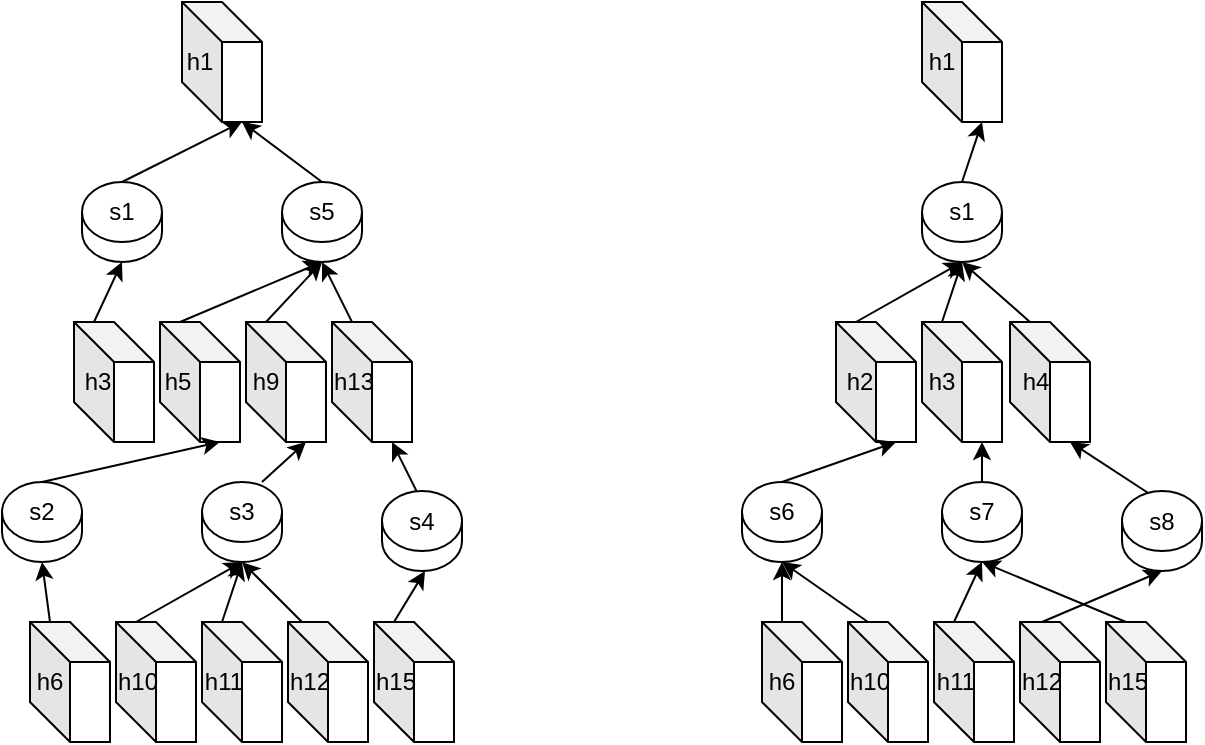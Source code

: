<mxfile version="15.3.8" type="github">
  <diagram id="L08escGr5f01V_NW2MQc" name="第 1 页">
    <mxGraphModel dx="1662" dy="762" grid="1" gridSize="10" guides="1" tooltips="1" connect="1" arrows="1" fold="1" page="1" pageScale="1" pageWidth="827" pageHeight="1169" math="0" shadow="0">
      <root>
        <mxCell id="0" />
        <mxCell id="1" parent="0" />
        <mxCell id="nwQN5Aa6cSu29XIbnHUv-91" value="" style="endArrow=classic;html=1;entryX=0;entryY=0;entryDx=30;entryDy=60;entryPerimeter=0;exitX=0.5;exitY=0;exitDx=0;exitDy=0;" edge="1" parent="1" source="nwQN5Aa6cSu29XIbnHUv-55" target="nwQN5Aa6cSu29XIbnHUv-23">
          <mxGeometry width="50" height="50" relative="1" as="geometry">
            <mxPoint x="710" y="580" as="sourcePoint" />
            <mxPoint x="690" y="460" as="targetPoint" />
          </mxGeometry>
        </mxCell>
        <mxCell id="nwQN5Aa6cSu29XIbnHUv-78" value="" style="endArrow=classic;html=1;entryX=0;entryY=0;entryDx=30;entryDy=60;entryPerimeter=0;exitX=0.5;exitY=0;exitDx=0;exitDy=0;" edge="1" parent="1" source="nwQN5Aa6cSu29XIbnHUv-52" target="nwQN5Aa6cSu29XIbnHUv-7">
          <mxGeometry width="50" height="50" relative="1" as="geometry">
            <mxPoint x="350" y="580" as="sourcePoint" />
            <mxPoint x="249" y="570" as="targetPoint" />
          </mxGeometry>
        </mxCell>
        <mxCell id="nwQN5Aa6cSu29XIbnHUv-1" value="" style="shape=cube;whiteSpace=wrap;html=1;boundedLbl=1;backgroundOutline=1;darkOpacity=0.05;darkOpacity2=0.1;" vertex="1" parent="1">
          <mxGeometry x="230" y="340" width="40" height="60" as="geometry" />
        </mxCell>
        <mxCell id="nwQN5Aa6cSu29XIbnHUv-2" value="" style="shape=cylinder3;whiteSpace=wrap;html=1;boundedLbl=1;backgroundOutline=1;size=15;" vertex="1" parent="1">
          <mxGeometry x="140" y="580" width="40" height="40" as="geometry" />
        </mxCell>
        <mxCell id="nwQN5Aa6cSu29XIbnHUv-4" value="" style="shape=cube;whiteSpace=wrap;html=1;boundedLbl=1;backgroundOutline=1;darkOpacity=0.05;darkOpacity2=0.1;" vertex="1" parent="1">
          <mxGeometry x="176" y="500" width="40" height="60" as="geometry" />
        </mxCell>
        <mxCell id="nwQN5Aa6cSu29XIbnHUv-5" value="" style="shape=cube;whiteSpace=wrap;html=1;boundedLbl=1;backgroundOutline=1;darkOpacity=0.05;darkOpacity2=0.1;" vertex="1" parent="1">
          <mxGeometry x="219" y="500" width="40" height="60" as="geometry" />
        </mxCell>
        <mxCell id="nwQN5Aa6cSu29XIbnHUv-6" value="" style="shape=cube;whiteSpace=wrap;html=1;boundedLbl=1;backgroundOutline=1;darkOpacity=0.05;darkOpacity2=0.1;" vertex="1" parent="1">
          <mxGeometry x="262" y="500" width="40" height="60" as="geometry" />
        </mxCell>
        <mxCell id="nwQN5Aa6cSu29XIbnHUv-7" value="" style="shape=cube;whiteSpace=wrap;html=1;boundedLbl=1;backgroundOutline=1;darkOpacity=0.05;darkOpacity2=0.1;" vertex="1" parent="1">
          <mxGeometry x="305" y="500" width="40" height="60" as="geometry" />
        </mxCell>
        <mxCell id="nwQN5Aa6cSu29XIbnHUv-9" value="" style="shape=cube;whiteSpace=wrap;html=1;boundedLbl=1;backgroundOutline=1;darkOpacity=0.05;darkOpacity2=0.1;" vertex="1" parent="1">
          <mxGeometry x="154" y="650" width="40" height="60" as="geometry" />
        </mxCell>
        <mxCell id="nwQN5Aa6cSu29XIbnHUv-10" value="" style="shape=cube;whiteSpace=wrap;html=1;boundedLbl=1;backgroundOutline=1;darkOpacity=0.05;darkOpacity2=0.1;" vertex="1" parent="1">
          <mxGeometry x="197" y="650" width="40" height="60" as="geometry" />
        </mxCell>
        <mxCell id="nwQN5Aa6cSu29XIbnHUv-11" value="" style="shape=cube;whiteSpace=wrap;html=1;boundedLbl=1;backgroundOutline=1;darkOpacity=0.05;darkOpacity2=0.1;" vertex="1" parent="1">
          <mxGeometry x="240" y="650" width="40" height="60" as="geometry" />
        </mxCell>
        <mxCell id="nwQN5Aa6cSu29XIbnHUv-12" value="" style="shape=cube;whiteSpace=wrap;html=1;boundedLbl=1;backgroundOutline=1;darkOpacity=0.05;darkOpacity2=0.1;" vertex="1" parent="1">
          <mxGeometry x="283" y="650" width="40" height="60" as="geometry" />
        </mxCell>
        <mxCell id="nwQN5Aa6cSu29XIbnHUv-13" value="" style="shape=cube;whiteSpace=wrap;html=1;boundedLbl=1;backgroundOutline=1;darkOpacity=0.05;darkOpacity2=0.1;" vertex="1" parent="1">
          <mxGeometry x="326" y="650" width="40" height="60" as="geometry" />
        </mxCell>
        <mxCell id="nwQN5Aa6cSu29XIbnHUv-15" value="" style="shape=cylinder3;whiteSpace=wrap;html=1;boundedLbl=1;backgroundOutline=1;size=15;" vertex="1" parent="1">
          <mxGeometry x="240" y="580" width="40" height="40" as="geometry" />
        </mxCell>
        <mxCell id="nwQN5Aa6cSu29XIbnHUv-16" value="" style="shape=cylinder3;whiteSpace=wrap;html=1;boundedLbl=1;backgroundOutline=1;size=15;" vertex="1" parent="1">
          <mxGeometry x="330" y="584.5" width="40" height="40" as="geometry" />
        </mxCell>
        <mxCell id="nwQN5Aa6cSu29XIbnHUv-17" value="" style="shape=cylinder3;whiteSpace=wrap;html=1;boundedLbl=1;backgroundOutline=1;size=15;" vertex="1" parent="1">
          <mxGeometry x="180" y="430" width="40" height="40" as="geometry" />
        </mxCell>
        <mxCell id="nwQN5Aa6cSu29XIbnHUv-18" value="" style="shape=cylinder3;whiteSpace=wrap;html=1;boundedLbl=1;backgroundOutline=1;size=15;" vertex="1" parent="1">
          <mxGeometry x="280" y="430" width="40" height="40" as="geometry" />
        </mxCell>
        <mxCell id="nwQN5Aa6cSu29XIbnHUv-19" value="" style="shape=cube;whiteSpace=wrap;html=1;boundedLbl=1;backgroundOutline=1;darkOpacity=0.05;darkOpacity2=0.1;" vertex="1" parent="1">
          <mxGeometry x="600" y="340" width="40" height="60" as="geometry" />
        </mxCell>
        <mxCell id="nwQN5Aa6cSu29XIbnHUv-20" value="" style="shape=cylinder3;whiteSpace=wrap;html=1;boundedLbl=1;backgroundOutline=1;size=15;" vertex="1" parent="1">
          <mxGeometry x="510" y="580" width="40" height="40" as="geometry" />
        </mxCell>
        <mxCell id="nwQN5Aa6cSu29XIbnHUv-21" value="" style="shape=cube;whiteSpace=wrap;html=1;boundedLbl=1;backgroundOutline=1;darkOpacity=0.05;darkOpacity2=0.1;" vertex="1" parent="1">
          <mxGeometry x="557" y="500" width="40" height="60" as="geometry" />
        </mxCell>
        <mxCell id="nwQN5Aa6cSu29XIbnHUv-22" value="" style="shape=cube;whiteSpace=wrap;html=1;boundedLbl=1;backgroundOutline=1;darkOpacity=0.05;darkOpacity2=0.1;" vertex="1" parent="1">
          <mxGeometry x="600" y="500" width="40" height="60" as="geometry" />
        </mxCell>
        <mxCell id="nwQN5Aa6cSu29XIbnHUv-23" value="" style="shape=cube;whiteSpace=wrap;html=1;boundedLbl=1;backgroundOutline=1;darkOpacity=0.05;darkOpacity2=0.1;" vertex="1" parent="1">
          <mxGeometry x="644" y="500" width="40" height="60" as="geometry" />
        </mxCell>
        <mxCell id="nwQN5Aa6cSu29XIbnHUv-30" value="" style="shape=cylinder3;whiteSpace=wrap;html=1;boundedLbl=1;backgroundOutline=1;size=15;" vertex="1" parent="1">
          <mxGeometry x="610" y="580" width="40" height="40" as="geometry" />
        </mxCell>
        <mxCell id="nwQN5Aa6cSu29XIbnHUv-31" value="" style="shape=cylinder3;whiteSpace=wrap;html=1;boundedLbl=1;backgroundOutline=1;size=15;" vertex="1" parent="1">
          <mxGeometry x="700" y="584.5" width="40" height="40" as="geometry" />
        </mxCell>
        <mxCell id="nwQN5Aa6cSu29XIbnHUv-32" value="" style="shape=cylinder3;whiteSpace=wrap;html=1;boundedLbl=1;backgroundOutline=1;size=15;" vertex="1" parent="1">
          <mxGeometry x="600" y="430" width="40" height="40" as="geometry" />
        </mxCell>
        <mxCell id="nwQN5Aa6cSu29XIbnHUv-35" value="h6" style="text;html=1;strokeColor=none;fillColor=none;align=center;verticalAlign=middle;whiteSpace=wrap;rounded=0;" vertex="1" parent="1">
          <mxGeometry x="144" y="670" width="40" height="20" as="geometry" />
        </mxCell>
        <mxCell id="nwQN5Aa6cSu29XIbnHUv-36" value="h10" style="text;html=1;strokeColor=none;fillColor=none;align=center;verticalAlign=middle;whiteSpace=wrap;rounded=0;" vertex="1" parent="1">
          <mxGeometry x="188" y="670" width="40" height="20" as="geometry" />
        </mxCell>
        <mxCell id="nwQN5Aa6cSu29XIbnHUv-37" value="h11" style="text;html=1;strokeColor=none;fillColor=none;align=center;verticalAlign=middle;whiteSpace=wrap;rounded=0;" vertex="1" parent="1">
          <mxGeometry x="231" y="670" width="40" height="20" as="geometry" />
        </mxCell>
        <mxCell id="nwQN5Aa6cSu29XIbnHUv-38" value="h12" style="text;html=1;strokeColor=none;fillColor=none;align=center;verticalAlign=middle;whiteSpace=wrap;rounded=0;" vertex="1" parent="1">
          <mxGeometry x="274" y="670" width="40" height="20" as="geometry" />
        </mxCell>
        <mxCell id="nwQN5Aa6cSu29XIbnHUv-39" value="h15" style="text;html=1;strokeColor=none;fillColor=none;align=center;verticalAlign=middle;whiteSpace=wrap;rounded=0;" vertex="1" parent="1">
          <mxGeometry x="317" y="670" width="40" height="20" as="geometry" />
        </mxCell>
        <mxCell id="nwQN5Aa6cSu29XIbnHUv-40" value="" style="shape=cube;whiteSpace=wrap;html=1;boundedLbl=1;backgroundOutline=1;darkOpacity=0.05;darkOpacity2=0.1;" vertex="1" parent="1">
          <mxGeometry x="520" y="650" width="40" height="60" as="geometry" />
        </mxCell>
        <mxCell id="nwQN5Aa6cSu29XIbnHUv-41" value="" style="shape=cube;whiteSpace=wrap;html=1;boundedLbl=1;backgroundOutline=1;darkOpacity=0.05;darkOpacity2=0.1;" vertex="1" parent="1">
          <mxGeometry x="563" y="650" width="40" height="60" as="geometry" />
        </mxCell>
        <mxCell id="nwQN5Aa6cSu29XIbnHUv-42" value="" style="shape=cube;whiteSpace=wrap;html=1;boundedLbl=1;backgroundOutline=1;darkOpacity=0.05;darkOpacity2=0.1;" vertex="1" parent="1">
          <mxGeometry x="606" y="650" width="40" height="60" as="geometry" />
        </mxCell>
        <mxCell id="nwQN5Aa6cSu29XIbnHUv-43" value="" style="shape=cube;whiteSpace=wrap;html=1;boundedLbl=1;backgroundOutline=1;darkOpacity=0.05;darkOpacity2=0.1;" vertex="1" parent="1">
          <mxGeometry x="649" y="650" width="40" height="60" as="geometry" />
        </mxCell>
        <mxCell id="nwQN5Aa6cSu29XIbnHUv-44" value="" style="shape=cube;whiteSpace=wrap;html=1;boundedLbl=1;backgroundOutline=1;darkOpacity=0.05;darkOpacity2=0.1;" vertex="1" parent="1">
          <mxGeometry x="692" y="650" width="40" height="60" as="geometry" />
        </mxCell>
        <mxCell id="nwQN5Aa6cSu29XIbnHUv-45" value="h6" style="text;html=1;strokeColor=none;fillColor=none;align=center;verticalAlign=middle;whiteSpace=wrap;rounded=0;" vertex="1" parent="1">
          <mxGeometry x="510" y="670" width="40" height="20" as="geometry" />
        </mxCell>
        <mxCell id="nwQN5Aa6cSu29XIbnHUv-46" value="h10" style="text;html=1;strokeColor=none;fillColor=none;align=center;verticalAlign=middle;whiteSpace=wrap;rounded=0;" vertex="1" parent="1">
          <mxGeometry x="554" y="670" width="40" height="20" as="geometry" />
        </mxCell>
        <mxCell id="nwQN5Aa6cSu29XIbnHUv-47" value="h11" style="text;html=1;strokeColor=none;fillColor=none;align=center;verticalAlign=middle;whiteSpace=wrap;rounded=0;" vertex="1" parent="1">
          <mxGeometry x="597" y="670" width="40" height="20" as="geometry" />
        </mxCell>
        <mxCell id="nwQN5Aa6cSu29XIbnHUv-48" value="h12" style="text;html=1;strokeColor=none;fillColor=none;align=center;verticalAlign=middle;whiteSpace=wrap;rounded=0;" vertex="1" parent="1">
          <mxGeometry x="640" y="670" width="40" height="20" as="geometry" />
        </mxCell>
        <mxCell id="nwQN5Aa6cSu29XIbnHUv-49" value="h15" style="text;html=1;strokeColor=none;fillColor=none;align=center;verticalAlign=middle;whiteSpace=wrap;rounded=0;" vertex="1" parent="1">
          <mxGeometry x="683" y="670" width="40" height="20" as="geometry" />
        </mxCell>
        <mxCell id="nwQN5Aa6cSu29XIbnHUv-50" value="s2" style="text;html=1;strokeColor=none;fillColor=none;align=center;verticalAlign=middle;whiteSpace=wrap;rounded=0;" vertex="1" parent="1">
          <mxGeometry x="140" y="585" width="40" height="20" as="geometry" />
        </mxCell>
        <mxCell id="nwQN5Aa6cSu29XIbnHUv-51" value="s3" style="text;html=1;strokeColor=none;fillColor=none;align=center;verticalAlign=middle;whiteSpace=wrap;rounded=0;" vertex="1" parent="1">
          <mxGeometry x="240" y="585" width="40" height="20" as="geometry" />
        </mxCell>
        <mxCell id="nwQN5Aa6cSu29XIbnHUv-52" value="s4" style="text;html=1;strokeColor=none;fillColor=none;align=center;verticalAlign=middle;whiteSpace=wrap;rounded=0;" vertex="1" parent="1">
          <mxGeometry x="330" y="590" width="40" height="20" as="geometry" />
        </mxCell>
        <mxCell id="nwQN5Aa6cSu29XIbnHUv-53" value="s6" style="text;html=1;strokeColor=none;fillColor=none;align=center;verticalAlign=middle;whiteSpace=wrap;rounded=0;" vertex="1" parent="1">
          <mxGeometry x="510" y="585" width="40" height="20" as="geometry" />
        </mxCell>
        <mxCell id="nwQN5Aa6cSu29XIbnHUv-54" value="s7" style="text;html=1;strokeColor=none;fillColor=none;align=center;verticalAlign=middle;whiteSpace=wrap;rounded=0;" vertex="1" parent="1">
          <mxGeometry x="610" y="585" width="40" height="20" as="geometry" />
        </mxCell>
        <mxCell id="nwQN5Aa6cSu29XIbnHUv-55" value="s8" style="text;html=1;strokeColor=none;fillColor=none;align=center;verticalAlign=middle;whiteSpace=wrap;rounded=0;" vertex="1" parent="1">
          <mxGeometry x="700" y="590" width="40" height="20" as="geometry" />
        </mxCell>
        <mxCell id="nwQN5Aa6cSu29XIbnHUv-56" value="s1" style="text;html=1;strokeColor=none;fillColor=none;align=center;verticalAlign=middle;whiteSpace=wrap;rounded=0;" vertex="1" parent="1">
          <mxGeometry x="600" y="435" width="40" height="20" as="geometry" />
        </mxCell>
        <mxCell id="nwQN5Aa6cSu29XIbnHUv-57" value="s1" style="text;html=1;strokeColor=none;fillColor=none;align=center;verticalAlign=middle;whiteSpace=wrap;rounded=0;" vertex="1" parent="1">
          <mxGeometry x="180" y="435" width="40" height="20" as="geometry" />
        </mxCell>
        <mxCell id="nwQN5Aa6cSu29XIbnHUv-58" value="s5" style="text;html=1;strokeColor=none;fillColor=none;align=center;verticalAlign=middle;whiteSpace=wrap;rounded=0;" vertex="1" parent="1">
          <mxGeometry x="280" y="435" width="40" height="20" as="geometry" />
        </mxCell>
        <mxCell id="nwQN5Aa6cSu29XIbnHUv-59" value="h1" style="text;html=1;strokeColor=none;fillColor=none;align=center;verticalAlign=middle;whiteSpace=wrap;rounded=0;" vertex="1" parent="1">
          <mxGeometry x="219" y="360" width="40" height="20" as="geometry" />
        </mxCell>
        <mxCell id="nwQN5Aa6cSu29XIbnHUv-61" value="h1" style="text;html=1;strokeColor=none;fillColor=none;align=center;verticalAlign=middle;whiteSpace=wrap;rounded=0;" vertex="1" parent="1">
          <mxGeometry x="590" y="360" width="40" height="20" as="geometry" />
        </mxCell>
        <mxCell id="nwQN5Aa6cSu29XIbnHUv-62" value="h3" style="text;html=1;strokeColor=none;fillColor=none;align=center;verticalAlign=middle;whiteSpace=wrap;rounded=0;" vertex="1" parent="1">
          <mxGeometry x="168" y="520" width="40" height="20" as="geometry" />
        </mxCell>
        <mxCell id="nwQN5Aa6cSu29XIbnHUv-63" value="h5" style="text;html=1;strokeColor=none;fillColor=none;align=center;verticalAlign=middle;whiteSpace=wrap;rounded=0;" vertex="1" parent="1">
          <mxGeometry x="208" y="520" width="40" height="20" as="geometry" />
        </mxCell>
        <mxCell id="nwQN5Aa6cSu29XIbnHUv-64" value="h9" style="text;html=1;strokeColor=none;fillColor=none;align=center;verticalAlign=middle;whiteSpace=wrap;rounded=0;" vertex="1" parent="1">
          <mxGeometry x="252" y="520" width="40" height="20" as="geometry" />
        </mxCell>
        <mxCell id="nwQN5Aa6cSu29XIbnHUv-65" value="h13" style="text;html=1;strokeColor=none;fillColor=none;align=center;verticalAlign=middle;whiteSpace=wrap;rounded=0;" vertex="1" parent="1">
          <mxGeometry x="296" y="520" width="40" height="20" as="geometry" />
        </mxCell>
        <mxCell id="nwQN5Aa6cSu29XIbnHUv-66" value="h3" style="text;html=1;strokeColor=none;fillColor=none;align=center;verticalAlign=middle;whiteSpace=wrap;rounded=0;" vertex="1" parent="1">
          <mxGeometry x="590" y="520" width="40" height="20" as="geometry" />
        </mxCell>
        <mxCell id="nwQN5Aa6cSu29XIbnHUv-67" value="h2" style="text;html=1;strokeColor=none;fillColor=none;align=center;verticalAlign=middle;whiteSpace=wrap;rounded=0;" vertex="1" parent="1">
          <mxGeometry x="549" y="520" width="40" height="20" as="geometry" />
        </mxCell>
        <mxCell id="nwQN5Aa6cSu29XIbnHUv-68" value="h4" style="text;html=1;strokeColor=none;fillColor=none;align=center;verticalAlign=middle;whiteSpace=wrap;rounded=0;" vertex="1" parent="1">
          <mxGeometry x="637" y="520" width="40" height="20" as="geometry" />
        </mxCell>
        <mxCell id="nwQN5Aa6cSu29XIbnHUv-69" value="" style="endArrow=classic;html=1;exitX=0;exitY=0;exitDx=10;exitDy=0;exitPerimeter=0;entryX=0.5;entryY=1;entryDx=0;entryDy=0;entryPerimeter=0;" edge="1" parent="1" source="nwQN5Aa6cSu29XIbnHUv-9" target="nwQN5Aa6cSu29XIbnHUv-2">
          <mxGeometry width="50" height="50" relative="1" as="geometry">
            <mxPoint x="390" y="620" as="sourcePoint" />
            <mxPoint x="440" y="570" as="targetPoint" />
          </mxGeometry>
        </mxCell>
        <mxCell id="nwQN5Aa6cSu29XIbnHUv-70" value="" style="endArrow=classic;html=1;exitX=0;exitY=0;exitDx=10;exitDy=0;exitPerimeter=0;entryX=0.5;entryY=1;entryDx=0;entryDy=0;entryPerimeter=0;" edge="1" parent="1" source="nwQN5Aa6cSu29XIbnHUv-10" target="nwQN5Aa6cSu29XIbnHUv-15">
          <mxGeometry width="50" height="50" relative="1" as="geometry">
            <mxPoint x="390" y="620" as="sourcePoint" />
            <mxPoint x="440" y="610" as="targetPoint" />
          </mxGeometry>
        </mxCell>
        <mxCell id="nwQN5Aa6cSu29XIbnHUv-71" value="" style="endArrow=classic;html=1;exitX=0;exitY=0;exitDx=10;exitDy=0;exitPerimeter=0;" edge="1" parent="1" source="nwQN5Aa6cSu29XIbnHUv-11">
          <mxGeometry width="50" height="50" relative="1" as="geometry">
            <mxPoint x="217" y="660" as="sourcePoint" />
            <mxPoint x="260" y="620" as="targetPoint" />
          </mxGeometry>
        </mxCell>
        <mxCell id="nwQN5Aa6cSu29XIbnHUv-72" value="" style="endArrow=classic;html=1;" edge="1" parent="1">
          <mxGeometry width="50" height="50" relative="1" as="geometry">
            <mxPoint x="290" y="650" as="sourcePoint" />
            <mxPoint x="260" y="620" as="targetPoint" />
          </mxGeometry>
        </mxCell>
        <mxCell id="nwQN5Aa6cSu29XIbnHUv-73" value="" style="endArrow=classic;html=1;exitX=0;exitY=0;exitDx=10;exitDy=0;exitPerimeter=0;entryX=0.5;entryY=1;entryDx=0;entryDy=0;entryPerimeter=0;" edge="1" parent="1" source="nwQN5Aa6cSu29XIbnHUv-13">
          <mxGeometry width="50" height="50" relative="1" as="geometry">
            <mxPoint x="298.5" y="654.5" as="sourcePoint" />
            <mxPoint x="351.5" y="624.5" as="targetPoint" />
          </mxGeometry>
        </mxCell>
        <mxCell id="nwQN5Aa6cSu29XIbnHUv-75" value="" style="endArrow=classic;html=1;exitX=0.5;exitY=0;exitDx=0;exitDy=0;entryX=0;entryY=0;entryDx=30;entryDy=60;entryPerimeter=0;exitPerimeter=0;" edge="1" parent="1" source="nwQN5Aa6cSu29XIbnHUv-2" target="nwQN5Aa6cSu29XIbnHUv-5">
          <mxGeometry width="50" height="50" relative="1" as="geometry">
            <mxPoint x="247" y="690" as="sourcePoint" />
            <mxPoint x="300" y="660" as="targetPoint" />
          </mxGeometry>
        </mxCell>
        <mxCell id="nwQN5Aa6cSu29XIbnHUv-77" value="" style="endArrow=classic;html=1;entryX=0;entryY=0;entryDx=30;entryDy=60;entryPerimeter=0;" edge="1" parent="1" target="nwQN5Aa6cSu29XIbnHUv-6">
          <mxGeometry width="50" height="50" relative="1" as="geometry">
            <mxPoint x="270" y="580" as="sourcePoint" />
            <mxPoint x="280" y="560" as="targetPoint" />
          </mxGeometry>
        </mxCell>
        <mxCell id="nwQN5Aa6cSu29XIbnHUv-79" value="" style="endArrow=classic;html=1;entryX=0.5;entryY=1;entryDx=0;entryDy=0;entryPerimeter=0;exitX=0;exitY=0;exitDx=10;exitDy=0;exitPerimeter=0;" edge="1" parent="1" source="nwQN5Aa6cSu29XIbnHUv-7" target="nwQN5Aa6cSu29XIbnHUv-18">
          <mxGeometry width="50" height="50" relative="1" as="geometry">
            <mxPoint x="320" y="510" as="sourcePoint" />
            <mxPoint x="440" y="570" as="targetPoint" />
          </mxGeometry>
        </mxCell>
        <mxCell id="nwQN5Aa6cSu29XIbnHUv-80" value="" style="endArrow=classic;html=1;exitX=0;exitY=0;exitDx=10;exitDy=0;exitPerimeter=0;" edge="1" parent="1" source="nwQN5Aa6cSu29XIbnHUv-6">
          <mxGeometry width="50" height="50" relative="1" as="geometry">
            <mxPoint x="325" y="510" as="sourcePoint" />
            <mxPoint x="300" y="470" as="targetPoint" />
          </mxGeometry>
        </mxCell>
        <mxCell id="nwQN5Aa6cSu29XIbnHUv-81" value="" style="endArrow=classic;html=1;exitX=0;exitY=0;exitDx=10;exitDy=0;exitPerimeter=0;" edge="1" parent="1" source="nwQN5Aa6cSu29XIbnHUv-5">
          <mxGeometry width="50" height="50" relative="1" as="geometry">
            <mxPoint x="335" y="520" as="sourcePoint" />
            <mxPoint x="300" y="470" as="targetPoint" />
          </mxGeometry>
        </mxCell>
        <mxCell id="nwQN5Aa6cSu29XIbnHUv-82" value="" style="endArrow=classic;html=1;entryX=0.5;entryY=1;entryDx=0;entryDy=0;entryPerimeter=0;exitX=0;exitY=0;exitDx=10;exitDy=0;exitPerimeter=0;" edge="1" parent="1" source="nwQN5Aa6cSu29XIbnHUv-4" target="nwQN5Aa6cSu29XIbnHUv-17">
          <mxGeometry width="50" height="50" relative="1" as="geometry">
            <mxPoint x="345" y="530" as="sourcePoint" />
            <mxPoint x="330" y="500" as="targetPoint" />
          </mxGeometry>
        </mxCell>
        <mxCell id="nwQN5Aa6cSu29XIbnHUv-83" value="" style="endArrow=classic;html=1;entryX=0;entryY=0;entryDx=30;entryDy=60;entryPerimeter=0;exitX=0.5;exitY=0;exitDx=0;exitDy=0;exitPerimeter=0;" edge="1" parent="1" source="nwQN5Aa6cSu29XIbnHUv-18" target="nwQN5Aa6cSu29XIbnHUv-1">
          <mxGeometry width="50" height="50" relative="1" as="geometry">
            <mxPoint x="355" y="540" as="sourcePoint" />
            <mxPoint x="340" y="510" as="targetPoint" />
          </mxGeometry>
        </mxCell>
        <mxCell id="nwQN5Aa6cSu29XIbnHUv-84" value="" style="endArrow=classic;html=1;exitX=0.5;exitY=0;exitDx=0;exitDy=0;exitPerimeter=0;" edge="1" parent="1" source="nwQN5Aa6cSu29XIbnHUv-17">
          <mxGeometry width="50" height="50" relative="1" as="geometry">
            <mxPoint x="365" y="550" as="sourcePoint" />
            <mxPoint x="260" y="400" as="targetPoint" />
          </mxGeometry>
        </mxCell>
        <mxCell id="nwQN5Aa6cSu29XIbnHUv-85" value="" style="endArrow=classic;html=1;exitX=0.5;exitY=0;exitDx=0;exitDy=0;exitPerimeter=0;entryX=0;entryY=0;entryDx=30;entryDy=60;entryPerimeter=0;" edge="1" parent="1" source="nwQN5Aa6cSu29XIbnHUv-32" target="nwQN5Aa6cSu29XIbnHUv-19">
          <mxGeometry width="50" height="50" relative="1" as="geometry">
            <mxPoint x="210" y="440" as="sourcePoint" />
            <mxPoint x="270" y="410" as="targetPoint" />
          </mxGeometry>
        </mxCell>
        <mxCell id="nwQN5Aa6cSu29XIbnHUv-86" value="" style="endArrow=classic;html=1;exitX=0;exitY=0;exitDx=10;exitDy=0;exitPerimeter=0;entryX=0.5;entryY=1;entryDx=0;entryDy=0;entryPerimeter=0;" edge="1" parent="1" source="nwQN5Aa6cSu29XIbnHUv-21" target="nwQN5Aa6cSu29XIbnHUv-32">
          <mxGeometry width="50" height="50" relative="1" as="geometry">
            <mxPoint x="630" y="440" as="sourcePoint" />
            <mxPoint x="640" y="410" as="targetPoint" />
          </mxGeometry>
        </mxCell>
        <mxCell id="nwQN5Aa6cSu29XIbnHUv-87" value="" style="endArrow=classic;html=1;exitX=0;exitY=0;exitDx=10;exitDy=0;exitPerimeter=0;" edge="1" parent="1" source="nwQN5Aa6cSu29XIbnHUv-22">
          <mxGeometry width="50" height="50" relative="1" as="geometry">
            <mxPoint x="640" y="450" as="sourcePoint" />
            <mxPoint x="620" y="470" as="targetPoint" />
          </mxGeometry>
        </mxCell>
        <mxCell id="nwQN5Aa6cSu29XIbnHUv-88" value="" style="endArrow=classic;html=1;exitX=0;exitY=0;exitDx=10;exitDy=0;exitPerimeter=0;entryX=0.5;entryY=1;entryDx=0;entryDy=0;entryPerimeter=0;" edge="1" parent="1" source="nwQN5Aa6cSu29XIbnHUv-23" target="nwQN5Aa6cSu29XIbnHUv-32">
          <mxGeometry width="50" height="50" relative="1" as="geometry">
            <mxPoint x="650" y="460" as="sourcePoint" />
            <mxPoint x="660" y="430" as="targetPoint" />
          </mxGeometry>
        </mxCell>
        <mxCell id="nwQN5Aa6cSu29XIbnHUv-89" value="" style="endArrow=classic;html=1;exitX=0.5;exitY=0;exitDx=0;exitDy=0;exitPerimeter=0;entryX=0;entryY=0;entryDx=30;entryDy=60;entryPerimeter=0;" edge="1" parent="1" source="nwQN5Aa6cSu29XIbnHUv-20" target="nwQN5Aa6cSu29XIbnHUv-21">
          <mxGeometry width="50" height="50" relative="1" as="geometry">
            <mxPoint x="660" y="470" as="sourcePoint" />
            <mxPoint x="670" y="440" as="targetPoint" />
          </mxGeometry>
        </mxCell>
        <mxCell id="nwQN5Aa6cSu29XIbnHUv-90" value="" style="endArrow=classic;html=1;exitX=0.5;exitY=0;exitDx=0;exitDy=0;exitPerimeter=0;entryX=0;entryY=0;entryDx=30;entryDy=60;entryPerimeter=0;" edge="1" parent="1" source="nwQN5Aa6cSu29XIbnHUv-30" target="nwQN5Aa6cSu29XIbnHUv-22">
          <mxGeometry width="50" height="50" relative="1" as="geometry">
            <mxPoint x="670" y="480" as="sourcePoint" />
            <mxPoint x="680" y="450" as="targetPoint" />
          </mxGeometry>
        </mxCell>
        <mxCell id="nwQN5Aa6cSu29XIbnHUv-93" value="" style="endArrow=classic;html=1;exitX=0;exitY=0;exitDx=10;exitDy=0;exitPerimeter=0;entryX=0.5;entryY=1;entryDx=0;entryDy=0;entryPerimeter=0;" edge="1" parent="1" source="nwQN5Aa6cSu29XIbnHUv-40" target="nwQN5Aa6cSu29XIbnHUv-20">
          <mxGeometry width="50" height="50" relative="1" as="geometry">
            <mxPoint x="390" y="620" as="sourcePoint" />
            <mxPoint x="440" y="570" as="targetPoint" />
          </mxGeometry>
        </mxCell>
        <mxCell id="nwQN5Aa6cSu29XIbnHUv-94" value="" style="endArrow=classic;html=1;exitX=0;exitY=0;exitDx=10;exitDy=0;exitPerimeter=0;entryX=0.5;entryY=1;entryDx=0;entryDy=0;entryPerimeter=0;" edge="1" parent="1" source="nwQN5Aa6cSu29XIbnHUv-41" target="nwQN5Aa6cSu29XIbnHUv-20">
          <mxGeometry width="50" height="50" relative="1" as="geometry">
            <mxPoint x="540" y="660" as="sourcePoint" />
            <mxPoint x="540" y="630" as="targetPoint" />
          </mxGeometry>
        </mxCell>
        <mxCell id="nwQN5Aa6cSu29XIbnHUv-95" value="" style="endArrow=classic;html=1;exitX=0;exitY=0;exitDx=10;exitDy=0;exitPerimeter=0;entryX=0.5;entryY=1;entryDx=0;entryDy=0;entryPerimeter=0;" edge="1" parent="1" source="nwQN5Aa6cSu29XIbnHUv-42" target="nwQN5Aa6cSu29XIbnHUv-30">
          <mxGeometry width="50" height="50" relative="1" as="geometry">
            <mxPoint x="550" y="670" as="sourcePoint" />
            <mxPoint x="550" y="640" as="targetPoint" />
          </mxGeometry>
        </mxCell>
        <mxCell id="nwQN5Aa6cSu29XIbnHUv-96" value="" style="endArrow=classic;html=1;exitX=0;exitY=0;exitDx=10;exitDy=0;exitPerimeter=0;" edge="1" parent="1" source="nwQN5Aa6cSu29XIbnHUv-44">
          <mxGeometry width="50" height="50" relative="1" as="geometry">
            <mxPoint x="560" y="680" as="sourcePoint" />
            <mxPoint x="630" y="620" as="targetPoint" />
          </mxGeometry>
        </mxCell>
        <mxCell id="nwQN5Aa6cSu29XIbnHUv-97" value="" style="endArrow=classic;html=1;entryX=0.5;entryY=1;entryDx=0;entryDy=0;entryPerimeter=0;" edge="1" parent="1" target="nwQN5Aa6cSu29XIbnHUv-31">
          <mxGeometry width="50" height="50" relative="1" as="geometry">
            <mxPoint x="660" y="650" as="sourcePoint" />
            <mxPoint x="570" y="660" as="targetPoint" />
          </mxGeometry>
        </mxCell>
      </root>
    </mxGraphModel>
  </diagram>
</mxfile>
